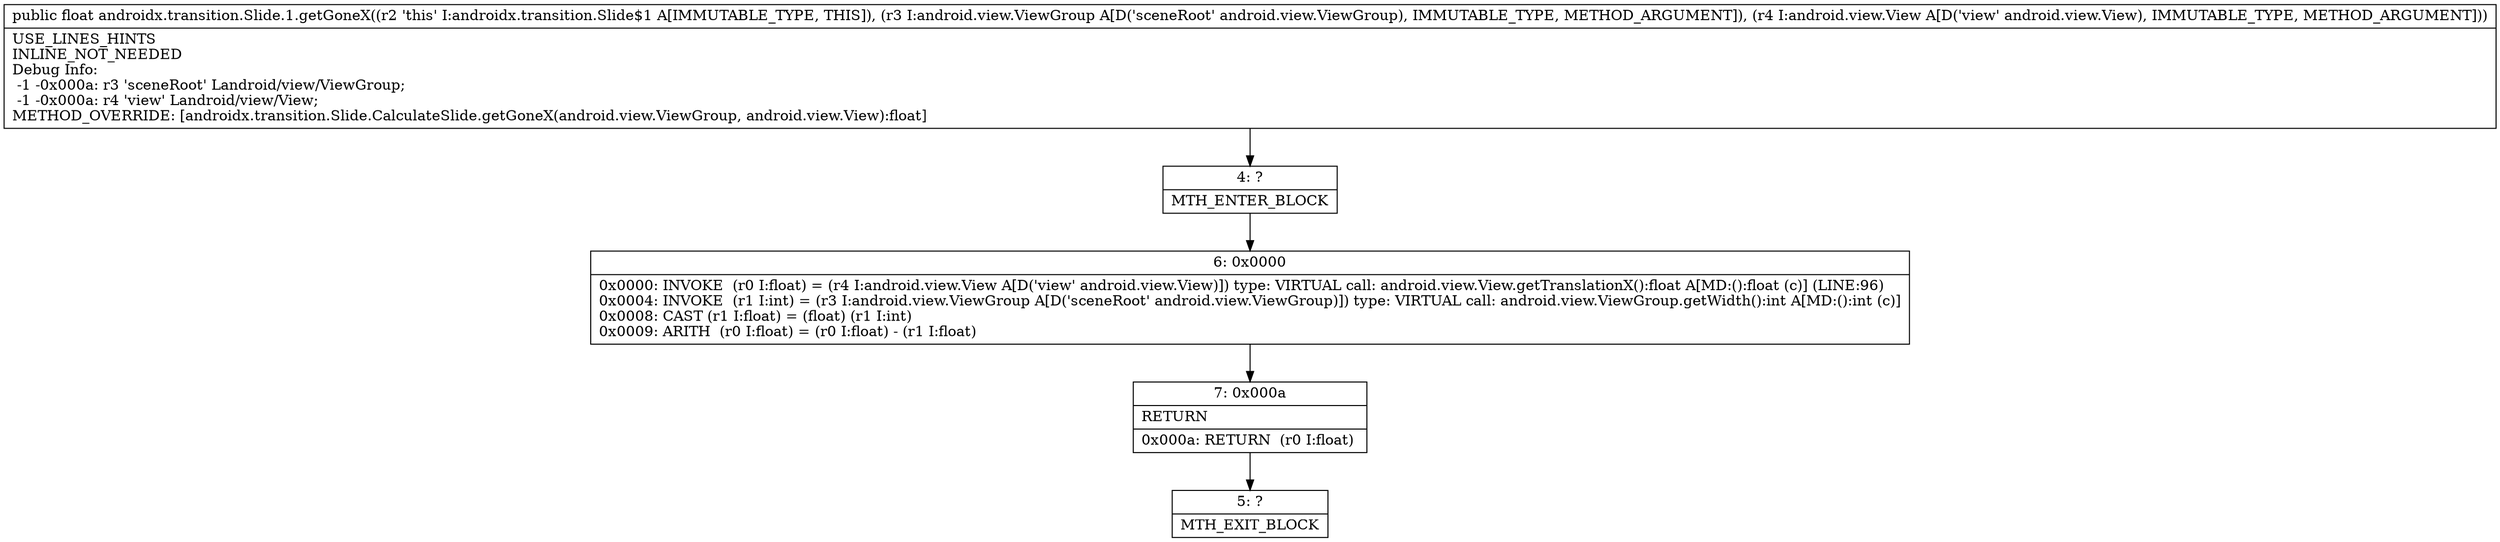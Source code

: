digraph "CFG forandroidx.transition.Slide.1.getGoneX(Landroid\/view\/ViewGroup;Landroid\/view\/View;)F" {
Node_4 [shape=record,label="{4\:\ ?|MTH_ENTER_BLOCK\l}"];
Node_6 [shape=record,label="{6\:\ 0x0000|0x0000: INVOKE  (r0 I:float) = (r4 I:android.view.View A[D('view' android.view.View)]) type: VIRTUAL call: android.view.View.getTranslationX():float A[MD:():float (c)] (LINE:96)\l0x0004: INVOKE  (r1 I:int) = (r3 I:android.view.ViewGroup A[D('sceneRoot' android.view.ViewGroup)]) type: VIRTUAL call: android.view.ViewGroup.getWidth():int A[MD:():int (c)]\l0x0008: CAST (r1 I:float) = (float) (r1 I:int) \l0x0009: ARITH  (r0 I:float) = (r0 I:float) \- (r1 I:float) \l}"];
Node_7 [shape=record,label="{7\:\ 0x000a|RETURN\l|0x000a: RETURN  (r0 I:float) \l}"];
Node_5 [shape=record,label="{5\:\ ?|MTH_EXIT_BLOCK\l}"];
MethodNode[shape=record,label="{public float androidx.transition.Slide.1.getGoneX((r2 'this' I:androidx.transition.Slide$1 A[IMMUTABLE_TYPE, THIS]), (r3 I:android.view.ViewGroup A[D('sceneRoot' android.view.ViewGroup), IMMUTABLE_TYPE, METHOD_ARGUMENT]), (r4 I:android.view.View A[D('view' android.view.View), IMMUTABLE_TYPE, METHOD_ARGUMENT]))  | USE_LINES_HINTS\lINLINE_NOT_NEEDED\lDebug Info:\l  \-1 \-0x000a: r3 'sceneRoot' Landroid\/view\/ViewGroup;\l  \-1 \-0x000a: r4 'view' Landroid\/view\/View;\lMETHOD_OVERRIDE: [androidx.transition.Slide.CalculateSlide.getGoneX(android.view.ViewGroup, android.view.View):float]\l}"];
MethodNode -> Node_4;Node_4 -> Node_6;
Node_6 -> Node_7;
Node_7 -> Node_5;
}

